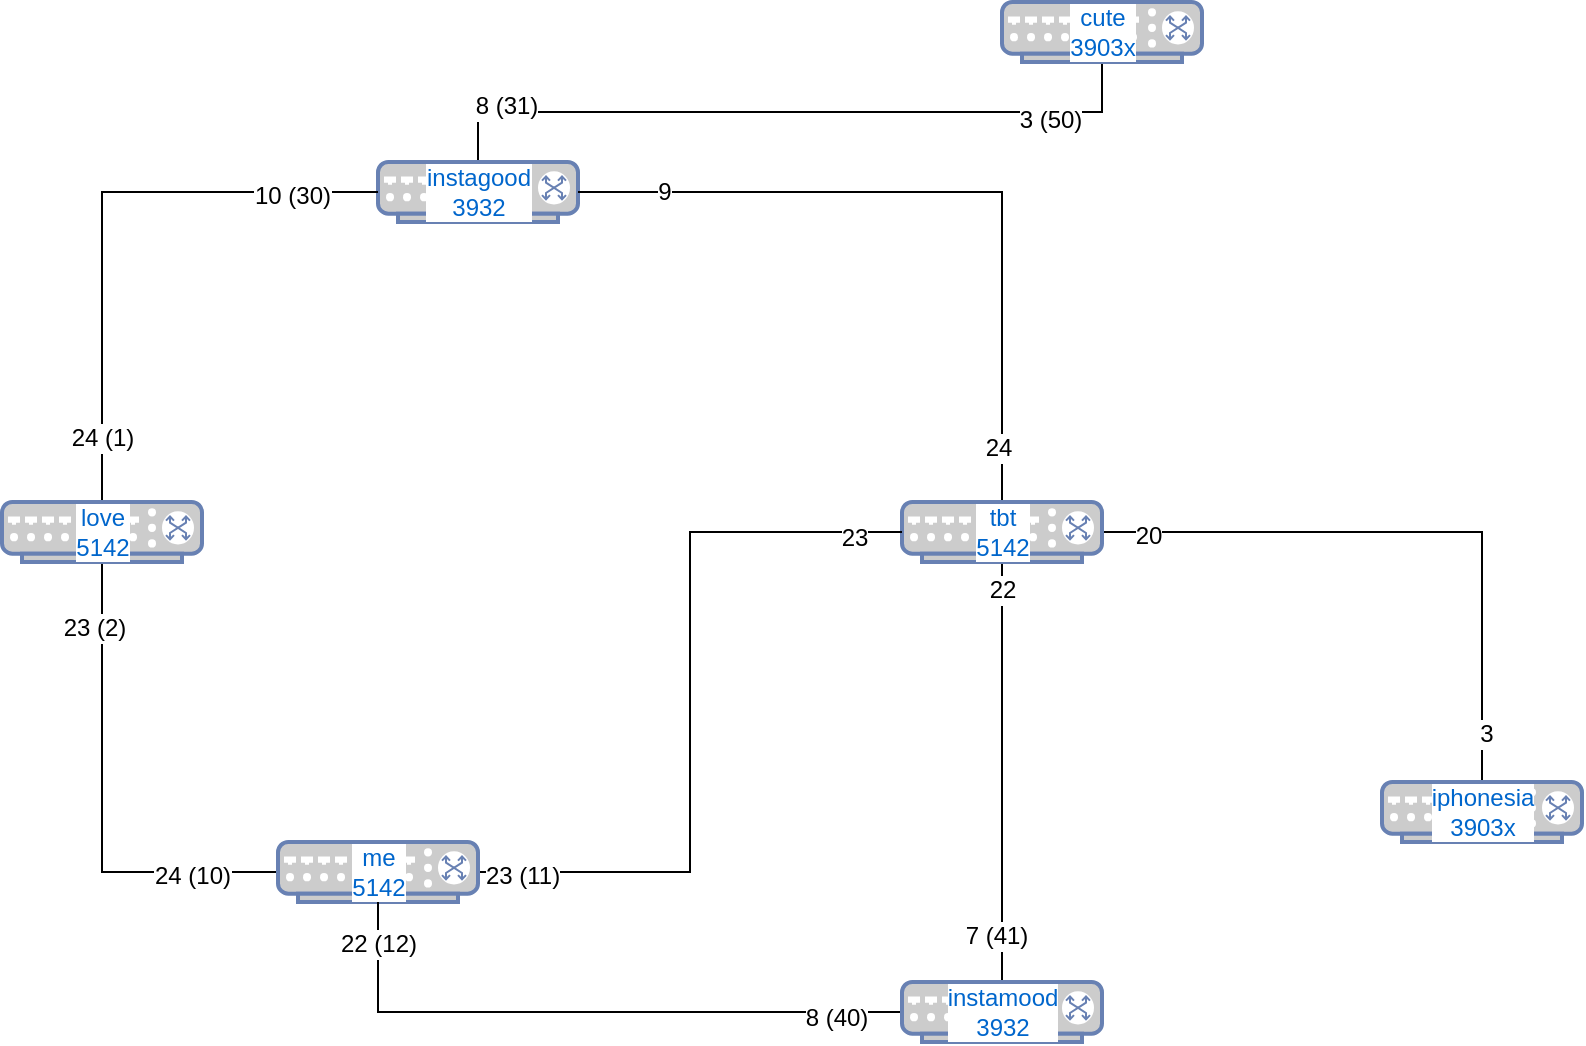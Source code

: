 <mxfile version="10.5.5" type="github"><diagram name="Page-1" id="80d4a630-b321-0f5e-ff81-c5a36ef4752d"><mxGraphModel dx="1398" dy="723" grid="1" gridSize="10" guides="1" tooltips="1" connect="1" arrows="1" fold="1" page="1" pageScale="1" pageWidth="1100" pageHeight="850" background="#ffffff" math="0" shadow="0"><root><mxCell id="0"/><mxCell id="1" parent="0"/><mxCell id="FjqCn2MFzd-44nxpsmZq-16" style="edgeStyle=orthogonalEdgeStyle;rounded=0;orthogonalLoop=1;jettySize=auto;html=1;exitX=0.5;exitY=0;exitDx=0;exitDy=0;exitPerimeter=0;endArrow=none;endFill=0;" edge="1" parent="1" source="FjqCn2MFzd-44nxpsmZq-1" target="FjqCn2MFzd-44nxpsmZq-3"><mxGeometry relative="1" as="geometry"/></mxCell><mxCell id="FjqCn2MFzd-44nxpsmZq-32" value="3 (50)" style="text;html=1;resizable=0;points=[];align=center;verticalAlign=middle;labelBackgroundColor=#ffffff;" vertex="1" connectable="0" parent="FjqCn2MFzd-44nxpsmZq-16"><mxGeometry x="0.715" y="-4" relative="1" as="geometry"><mxPoint as="offset"/></mxGeometry></mxCell><mxCell id="FjqCn2MFzd-44nxpsmZq-34" value="8 (31)" style="text;html=1;resizable=0;points=[];align=center;verticalAlign=middle;labelBackgroundColor=#ffffff;" vertex="1" connectable="0" parent="FjqCn2MFzd-44nxpsmZq-16"><mxGeometry x="-0.881" y="-7" relative="1" as="geometry"><mxPoint x="7" y="-7" as="offset"/></mxGeometry></mxCell><mxCell id="FjqCn2MFzd-44nxpsmZq-1" value="instagood&lt;br&gt;3932&lt;br&gt;" style="fontColor=#0066CC;verticalAlign=middle;verticalLabelPosition=middle;labelPosition=center;align=center;html=1;outlineConnect=0;fillColor=#CCCCCC;strokeColor=#6881B3;gradientColor=none;gradientDirection=north;strokeWidth=2;shape=mxgraph.networks.switch;labelBackgroundColor=#ffffff;labelBorderColor=none;" vertex="1" parent="1"><mxGeometry x="398" y="190" width="100" height="30" as="geometry"/></mxCell><mxCell id="FjqCn2MFzd-44nxpsmZq-12" style="edgeStyle=orthogonalEdgeStyle;rounded=0;orthogonalLoop=1;jettySize=auto;html=1;exitX=0.5;exitY=0;exitDx=0;exitDy=0;exitPerimeter=0;entryX=1;entryY=0.5;entryDx=0;entryDy=0;entryPerimeter=0;endArrow=none;endFill=0;" edge="1" parent="1" source="FjqCn2MFzd-44nxpsmZq-2" target="FjqCn2MFzd-44nxpsmZq-1"><mxGeometry relative="1" as="geometry"/></mxCell><mxCell id="FjqCn2MFzd-44nxpsmZq-17" value="9" style="text;html=1;resizable=0;points=[];align=center;verticalAlign=middle;labelBackgroundColor=#ffffff;" vertex="1" connectable="0" parent="FjqCn2MFzd-44nxpsmZq-12"><mxGeometry x="0.766" relative="1" as="geometry"><mxPoint as="offset"/></mxGeometry></mxCell><mxCell id="FjqCn2MFzd-44nxpsmZq-18" value="24" style="text;html=1;resizable=0;points=[];align=center;verticalAlign=middle;labelBackgroundColor=#ffffff;" vertex="1" connectable="0" parent="FjqCn2MFzd-44nxpsmZq-12"><mxGeometry x="-0.853" y="2" relative="1" as="geometry"><mxPoint as="offset"/></mxGeometry></mxCell><mxCell id="FjqCn2MFzd-44nxpsmZq-13" style="edgeStyle=orthogonalEdgeStyle;rounded=0;orthogonalLoop=1;jettySize=auto;html=1;exitX=0.5;exitY=1;exitDx=0;exitDy=0;exitPerimeter=0;entryX=0.5;entryY=0;entryDx=0;entryDy=0;entryPerimeter=0;endArrow=none;endFill=0;" edge="1" parent="1" source="FjqCn2MFzd-44nxpsmZq-2" target="FjqCn2MFzd-44nxpsmZq-6"><mxGeometry relative="1" as="geometry"/></mxCell><mxCell id="FjqCn2MFzd-44nxpsmZq-28" value="22" style="text;html=1;resizable=0;points=[];align=center;verticalAlign=middle;labelBackgroundColor=#ffffff;" vertex="1" connectable="0" parent="FjqCn2MFzd-44nxpsmZq-13"><mxGeometry x="-0.867" relative="1" as="geometry"><mxPoint as="offset"/></mxGeometry></mxCell><mxCell id="FjqCn2MFzd-44nxpsmZq-29" value="7 (41)" style="text;html=1;resizable=0;points=[];align=center;verticalAlign=middle;labelBackgroundColor=#ffffff;" vertex="1" connectable="0" parent="FjqCn2MFzd-44nxpsmZq-13"><mxGeometry x="0.781" y="-3" relative="1" as="geometry"><mxPoint as="offset"/></mxGeometry></mxCell><mxCell id="FjqCn2MFzd-44nxpsmZq-15" style="edgeStyle=orthogonalEdgeStyle;rounded=0;orthogonalLoop=1;jettySize=auto;html=1;exitX=1;exitY=0.5;exitDx=0;exitDy=0;exitPerimeter=0;entryX=0.5;entryY=0;entryDx=0;entryDy=0;entryPerimeter=0;endArrow=none;endFill=0;" edge="1" parent="1" source="FjqCn2MFzd-44nxpsmZq-2" target="FjqCn2MFzd-44nxpsmZq-7"><mxGeometry relative="1" as="geometry"/></mxCell><mxCell id="FjqCn2MFzd-44nxpsmZq-30" value="20" style="text;html=1;resizable=0;points=[];align=center;verticalAlign=middle;labelBackgroundColor=#ffffff;" vertex="1" connectable="0" parent="FjqCn2MFzd-44nxpsmZq-15"><mxGeometry x="-0.854" y="-2" relative="1" as="geometry"><mxPoint as="offset"/></mxGeometry></mxCell><mxCell id="FjqCn2MFzd-44nxpsmZq-31" value="3" style="text;html=1;resizable=0;points=[];align=center;verticalAlign=middle;labelBackgroundColor=#ffffff;" vertex="1" connectable="0" parent="FjqCn2MFzd-44nxpsmZq-15"><mxGeometry x="0.848" y="2" relative="1" as="geometry"><mxPoint as="offset"/></mxGeometry></mxCell><mxCell id="FjqCn2MFzd-44nxpsmZq-2" value="tbt&lt;br&gt;5142&lt;br&gt;" style="fontColor=#0066CC;verticalAlign=middle;verticalLabelPosition=middle;labelPosition=center;align=center;html=1;outlineConnect=0;fillColor=#CCCCCC;strokeColor=#6881B3;gradientColor=none;gradientDirection=north;strokeWidth=2;shape=mxgraph.networks.switch;labelBackgroundColor=#ffffff;" vertex="1" parent="1"><mxGeometry x="660" y="360" width="100" height="30" as="geometry"/></mxCell><mxCell id="FjqCn2MFzd-44nxpsmZq-3" value="cute&lt;br&gt;3903x&lt;br&gt;" style="fontColor=#0066CC;verticalAlign=middle;verticalLabelPosition=middle;labelPosition=center;align=center;html=1;outlineConnect=0;fillColor=#CCCCCC;strokeColor=#6881B3;gradientColor=none;gradientDirection=north;strokeWidth=2;shape=mxgraph.networks.switch;labelBackgroundColor=#ffffff;" vertex="1" parent="1"><mxGeometry x="710" y="110" width="100" height="30" as="geometry"/></mxCell><mxCell id="FjqCn2MFzd-44nxpsmZq-9" style="edgeStyle=orthogonalEdgeStyle;rounded=0;orthogonalLoop=1;jettySize=auto;html=1;entryX=0;entryY=0.5;entryDx=0;entryDy=0;entryPerimeter=0;exitX=0.5;exitY=0;exitDx=0;exitDy=0;exitPerimeter=0;endArrow=none;endFill=0;" edge="1" parent="1" source="FjqCn2MFzd-44nxpsmZq-4" target="FjqCn2MFzd-44nxpsmZq-1"><mxGeometry relative="1" as="geometry"/></mxCell><mxCell id="FjqCn2MFzd-44nxpsmZq-19" value="10 (30)&lt;br&gt;" style="text;html=1;resizable=0;points=[];align=center;verticalAlign=middle;labelBackgroundColor=#ffffff;" vertex="1" connectable="0" parent="FjqCn2MFzd-44nxpsmZq-9"><mxGeometry x="0.707" y="-2" relative="1" as="geometry"><mxPoint as="offset"/></mxGeometry></mxCell><mxCell id="FjqCn2MFzd-44nxpsmZq-20" value="24 (1)" style="text;html=1;resizable=0;points=[];align=center;verticalAlign=middle;labelBackgroundColor=#ffffff;" vertex="1" connectable="0" parent="FjqCn2MFzd-44nxpsmZq-9"><mxGeometry x="-0.782" relative="1" as="geometry"><mxPoint as="offset"/></mxGeometry></mxCell><mxCell id="FjqCn2MFzd-44nxpsmZq-10" style="edgeStyle=orthogonalEdgeStyle;rounded=0;orthogonalLoop=1;jettySize=auto;html=1;entryX=0;entryY=0.5;entryDx=0;entryDy=0;entryPerimeter=0;exitX=0.5;exitY=1;exitDx=0;exitDy=0;exitPerimeter=0;endArrow=none;endFill=0;" edge="1" parent="1" source="FjqCn2MFzd-44nxpsmZq-4" target="FjqCn2MFzd-44nxpsmZq-5"><mxGeometry relative="1" as="geometry"/></mxCell><mxCell id="FjqCn2MFzd-44nxpsmZq-22" value="23 (2)" style="text;html=1;resizable=0;points=[];align=center;verticalAlign=middle;labelBackgroundColor=#ffffff;" vertex="1" connectable="0" parent="FjqCn2MFzd-44nxpsmZq-10"><mxGeometry x="-0.728" y="-4" relative="1" as="geometry"><mxPoint as="offset"/></mxGeometry></mxCell><mxCell id="FjqCn2MFzd-44nxpsmZq-23" value="24 (10)" style="text;html=1;resizable=0;points=[];align=center;verticalAlign=middle;labelBackgroundColor=#ffffff;" vertex="1" connectable="0" parent="FjqCn2MFzd-44nxpsmZq-10"><mxGeometry x="0.646" y="-2" relative="1" as="geometry"><mxPoint as="offset"/></mxGeometry></mxCell><mxCell id="FjqCn2MFzd-44nxpsmZq-4" value="love&lt;br&gt;5142" style="fontColor=#0066CC;verticalAlign=middle;verticalLabelPosition=middle;labelPosition=center;align=center;html=1;outlineConnect=0;fillColor=#CCCCCC;strokeColor=#6881B3;gradientColor=none;gradientDirection=north;strokeWidth=2;shape=mxgraph.networks.switch;labelBackgroundColor=#ffffff;" vertex="1" parent="1"><mxGeometry x="210" y="360" width="100" height="30" as="geometry"/></mxCell><mxCell id="FjqCn2MFzd-44nxpsmZq-11" style="edgeStyle=orthogonalEdgeStyle;rounded=0;orthogonalLoop=1;jettySize=auto;html=1;exitX=1;exitY=0.5;exitDx=0;exitDy=0;exitPerimeter=0;entryX=0;entryY=0.5;entryDx=0;entryDy=0;entryPerimeter=0;endArrow=none;endFill=0;" edge="1" parent="1" source="FjqCn2MFzd-44nxpsmZq-5" target="FjqCn2MFzd-44nxpsmZq-2"><mxGeometry relative="1" as="geometry"/></mxCell><mxCell id="FjqCn2MFzd-44nxpsmZq-24" value="23 (11)" style="text;html=1;resizable=0;points=[];align=center;verticalAlign=middle;labelBackgroundColor=#ffffff;" vertex="1" connectable="0" parent="FjqCn2MFzd-44nxpsmZq-11"><mxGeometry x="-0.885" y="-2" relative="1" as="geometry"><mxPoint as="offset"/></mxGeometry></mxCell><mxCell id="FjqCn2MFzd-44nxpsmZq-25" value="23" style="text;html=1;resizable=0;points=[];align=center;verticalAlign=middle;labelBackgroundColor=#ffffff;" vertex="1" connectable="0" parent="FjqCn2MFzd-44nxpsmZq-11"><mxGeometry x="0.874" y="-3" relative="1" as="geometry"><mxPoint as="offset"/></mxGeometry></mxCell><mxCell id="FjqCn2MFzd-44nxpsmZq-5" value="me&lt;br&gt;5142&lt;br&gt;" style="fontColor=#0066CC;verticalAlign=middle;verticalLabelPosition=middle;labelPosition=center;align=center;html=1;outlineConnect=0;fillColor=#CCCCCC;strokeColor=#6881B3;gradientColor=none;gradientDirection=north;strokeWidth=2;shape=mxgraph.networks.switch;labelBackgroundColor=#ffffff;" vertex="1" parent="1"><mxGeometry x="348" y="530" width="100" height="30" as="geometry"/></mxCell><mxCell id="FjqCn2MFzd-44nxpsmZq-14" style="edgeStyle=orthogonalEdgeStyle;rounded=0;orthogonalLoop=1;jettySize=auto;html=1;exitX=0;exitY=0.5;exitDx=0;exitDy=0;exitPerimeter=0;entryX=0.5;entryY=1;entryDx=0;entryDy=0;entryPerimeter=0;endArrow=none;endFill=0;" edge="1" parent="1" source="FjqCn2MFzd-44nxpsmZq-6" target="FjqCn2MFzd-44nxpsmZq-5"><mxGeometry relative="1" as="geometry"/></mxCell><mxCell id="FjqCn2MFzd-44nxpsmZq-26" value="22 (12)" style="text;html=1;resizable=0;points=[];align=center;verticalAlign=middle;labelBackgroundColor=#ffffff;" vertex="1" connectable="0" parent="FjqCn2MFzd-44nxpsmZq-14"><mxGeometry x="0.868" relative="1" as="geometry"><mxPoint as="offset"/></mxGeometry></mxCell><mxCell id="FjqCn2MFzd-44nxpsmZq-27" value="8 (40)" style="text;html=1;resizable=0;points=[];align=center;verticalAlign=middle;labelBackgroundColor=#ffffff;" vertex="1" connectable="0" parent="FjqCn2MFzd-44nxpsmZq-14"><mxGeometry x="-0.792" y="3" relative="1" as="geometry"><mxPoint as="offset"/></mxGeometry></mxCell><mxCell id="FjqCn2MFzd-44nxpsmZq-6" value="instamood&lt;br&gt;3932&lt;br&gt;" style="fontColor=#0066CC;verticalAlign=middle;verticalLabelPosition=middle;labelPosition=center;align=center;html=1;outlineConnect=0;fillColor=#CCCCCC;strokeColor=#6881B3;gradientColor=none;gradientDirection=north;strokeWidth=2;shape=mxgraph.networks.switch;labelBackgroundColor=#ffffff;" vertex="1" parent="1"><mxGeometry x="660" y="600" width="100" height="30" as="geometry"/></mxCell><mxCell id="FjqCn2MFzd-44nxpsmZq-7" value="iphonesia&lt;br&gt;3903x&lt;br&gt;" style="fontColor=#0066CC;verticalAlign=middle;verticalLabelPosition=middle;labelPosition=center;align=center;html=1;outlineConnect=0;fillColor=#CCCCCC;strokeColor=#6881B3;gradientColor=none;gradientDirection=north;strokeWidth=2;shape=mxgraph.networks.switch;labelBackgroundColor=#ffffff;" vertex="1" parent="1"><mxGeometry x="900" y="500" width="100" height="30" as="geometry"/></mxCell></root></mxGraphModel></diagram></mxfile>